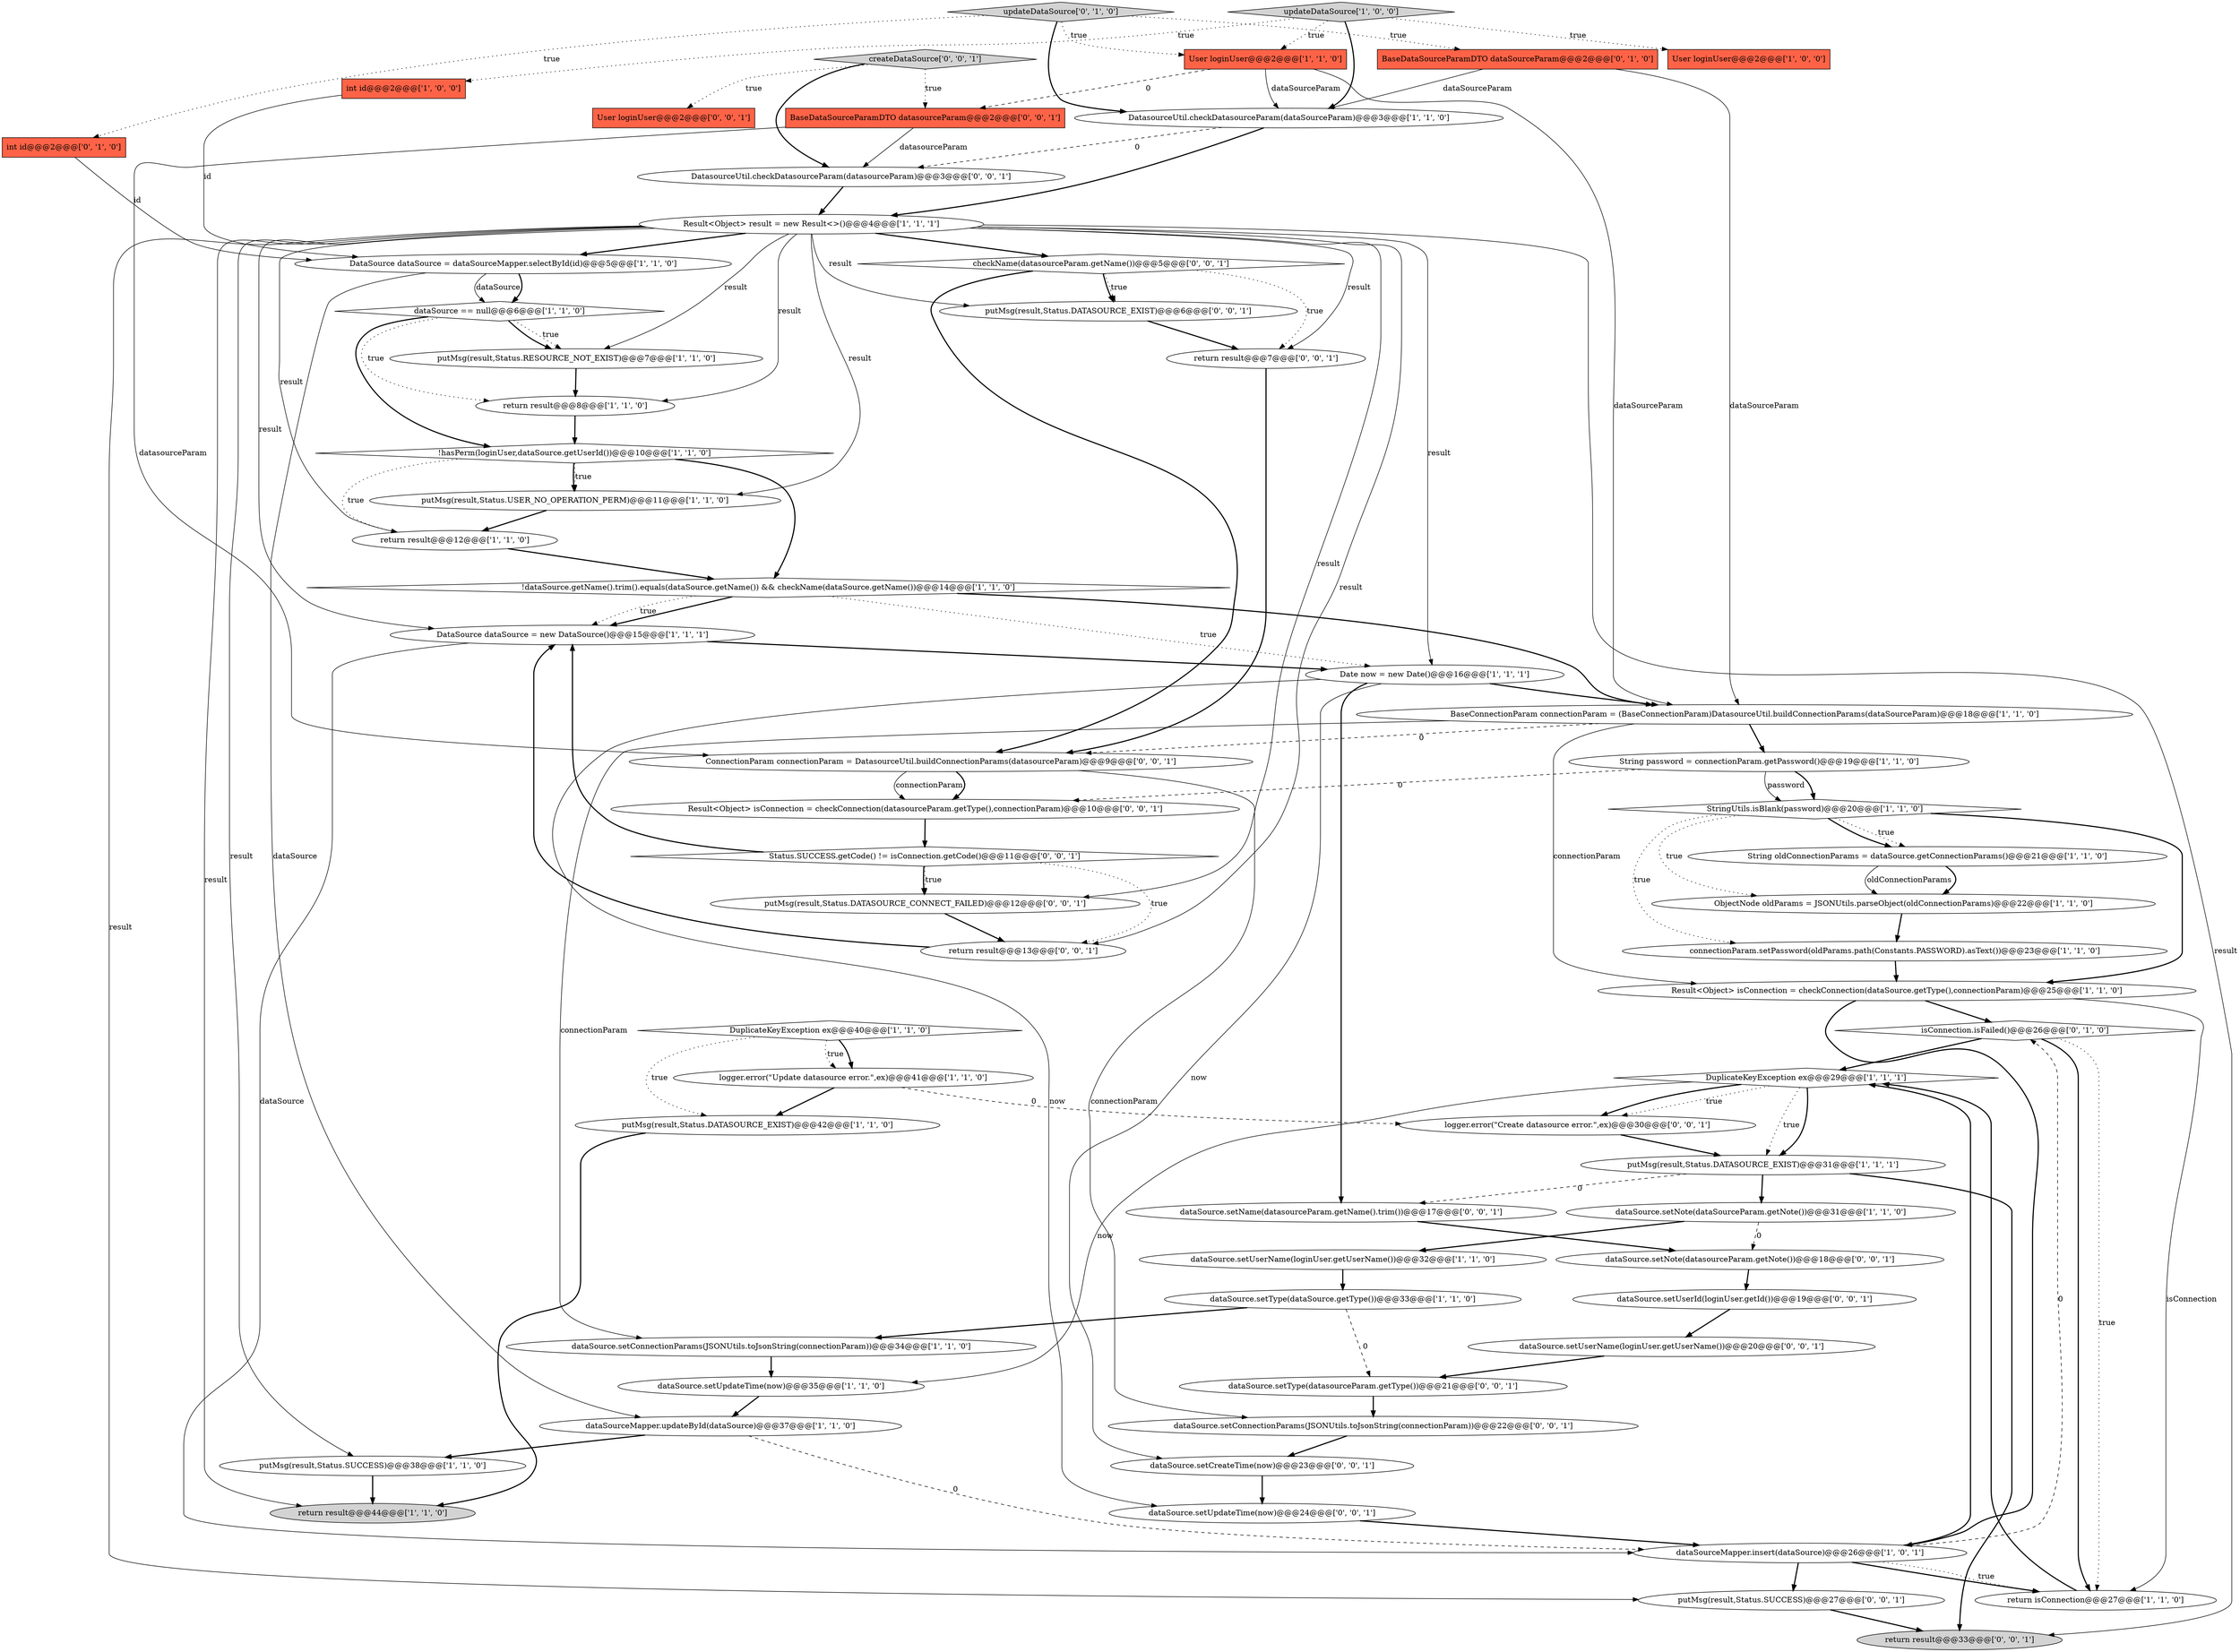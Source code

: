 digraph {
30 [style = filled, label = "ObjectNode oldParams = JSONUtils.parseObject(oldConnectionParams)@@@22@@@['1', '1', '0']", fillcolor = white, shape = ellipse image = "AAA0AAABBB1BBB"];
59 [style = filled, label = "dataSource.setUserId(loginUser.getId())@@@19@@@['0', '0', '1']", fillcolor = white, shape = ellipse image = "AAA0AAABBB3BBB"];
47 [style = filled, label = "logger.error(\"Create datasource error.\",ex)@@@30@@@['0', '0', '1']", fillcolor = white, shape = ellipse image = "AAA0AAABBB3BBB"];
38 [style = filled, label = "isConnection.isFailed()@@@26@@@['0', '1', '0']", fillcolor = white, shape = diamond image = "AAA1AAABBB2BBB"];
43 [style = filled, label = "Status.SUCCESS.getCode() != isConnection.getCode()@@@11@@@['0', '0', '1']", fillcolor = white, shape = diamond image = "AAA0AAABBB3BBB"];
13 [style = filled, label = "dataSource.setNote(dataSourceParam.getNote())@@@31@@@['1', '1', '0']", fillcolor = white, shape = ellipse image = "AAA0AAABBB1BBB"];
52 [style = filled, label = "dataSource.setUserName(loginUser.getUserName())@@@20@@@['0', '0', '1']", fillcolor = white, shape = ellipse image = "AAA0AAABBB3BBB"];
42 [style = filled, label = "dataSource.setUpdateTime(now)@@@24@@@['0', '0', '1']", fillcolor = white, shape = ellipse image = "AAA0AAABBB3BBB"];
54 [style = filled, label = "createDataSource['0', '0', '1']", fillcolor = lightgray, shape = diamond image = "AAA0AAABBB3BBB"];
18 [style = filled, label = "String password = connectionParam.getPassword()@@@19@@@['1', '1', '0']", fillcolor = white, shape = ellipse image = "AAA0AAABBB1BBB"];
2 [style = filled, label = "User loginUser@@@2@@@['1', '0', '0']", fillcolor = tomato, shape = box image = "AAA0AAABBB1BBB"];
27 [style = filled, label = "dataSourceMapper.insert(dataSource)@@@26@@@['1', '0', '1']", fillcolor = white, shape = ellipse image = "AAA0AAABBB1BBB"];
34 [style = filled, label = "putMsg(result,Status.SUCCESS)@@@38@@@['1', '1', '0']", fillcolor = white, shape = ellipse image = "AAA0AAABBB1BBB"];
44 [style = filled, label = "dataSource.setNote(datasourceParam.getNote())@@@18@@@['0', '0', '1']", fillcolor = white, shape = ellipse image = "AAA0AAABBB3BBB"];
3 [style = filled, label = "DuplicateKeyException ex@@@40@@@['1', '1', '0']", fillcolor = white, shape = diamond image = "AAA0AAABBB1BBB"];
22 [style = filled, label = "DataSource dataSource = dataSourceMapper.selectById(id)@@@5@@@['1', '1', '0']", fillcolor = white, shape = ellipse image = "AAA0AAABBB1BBB"];
51 [style = filled, label = "User loginUser@@@2@@@['0', '0', '1']", fillcolor = tomato, shape = box image = "AAA0AAABBB3BBB"];
61 [style = filled, label = "BaseDataSourceParamDTO datasourceParam@@@2@@@['0', '0', '1']", fillcolor = tomato, shape = box image = "AAA0AAABBB3BBB"];
49 [style = filled, label = "dataSource.setCreateTime(now)@@@23@@@['0', '0', '1']", fillcolor = white, shape = ellipse image = "AAA0AAABBB3BBB"];
53 [style = filled, label = "putMsg(result,Status.DATASOURCE_EXIST)@@@6@@@['0', '0', '1']", fillcolor = white, shape = ellipse image = "AAA0AAABBB3BBB"];
31 [style = filled, label = "dataSource.setType(dataSource.getType())@@@33@@@['1', '1', '0']", fillcolor = white, shape = ellipse image = "AAA0AAABBB1BBB"];
41 [style = filled, label = "int id@@@2@@@['0', '1', '0']", fillcolor = tomato, shape = box image = "AAA0AAABBB2BBB"];
60 [style = filled, label = "return result@@@33@@@['0', '0', '1']", fillcolor = lightgray, shape = ellipse image = "AAA0AAABBB3BBB"];
8 [style = filled, label = "dataSourceMapper.updateById(dataSource)@@@37@@@['1', '1', '0']", fillcolor = white, shape = ellipse image = "AAA0AAABBB1BBB"];
9 [style = filled, label = "Result<Object> result = new Result<>()@@@4@@@['1', '1', '1']", fillcolor = white, shape = ellipse image = "AAA0AAABBB1BBB"];
4 [style = filled, label = "DataSource dataSource = new DataSource()@@@15@@@['1', '1', '1']", fillcolor = white, shape = ellipse image = "AAA0AAABBB1BBB"];
12 [style = filled, label = "DuplicateKeyException ex@@@29@@@['1', '1', '1']", fillcolor = white, shape = diamond image = "AAA0AAABBB1BBB"];
36 [style = filled, label = "putMsg(result,Status.DATASOURCE_EXIST)@@@31@@@['1', '1', '1']", fillcolor = white, shape = ellipse image = "AAA0AAABBB1BBB"];
45 [style = filled, label = "return result@@@7@@@['0', '0', '1']", fillcolor = white, shape = ellipse image = "AAA0AAABBB3BBB"];
16 [style = filled, label = "connectionParam.setPassword(oldParams.path(Constants.PASSWORD).asText())@@@23@@@['1', '1', '0']", fillcolor = white, shape = ellipse image = "AAA0AAABBB1BBB"];
7 [style = filled, label = "DatasourceUtil.checkDatasourceParam(dataSourceParam)@@@3@@@['1', '1', '0']", fillcolor = white, shape = ellipse image = "AAA0AAABBB1BBB"];
11 [style = filled, label = "dataSource.setUserName(loginUser.getUserName())@@@32@@@['1', '1', '0']", fillcolor = white, shape = ellipse image = "AAA0AAABBB1BBB"];
19 [style = filled, label = "dataSource == null@@@6@@@['1', '1', '0']", fillcolor = white, shape = diamond image = "AAA0AAABBB1BBB"];
26 [style = filled, label = "StringUtils.isBlank(password)@@@20@@@['1', '1', '0']", fillcolor = white, shape = diamond image = "AAA0AAABBB1BBB"];
46 [style = filled, label = "Result<Object> isConnection = checkConnection(datasourceParam.getType(),connectionParam)@@@10@@@['0', '0', '1']", fillcolor = white, shape = ellipse image = "AAA0AAABBB3BBB"];
24 [style = filled, label = "User loginUser@@@2@@@['1', '1', '0']", fillcolor = tomato, shape = box image = "AAA0AAABBB1BBB"];
58 [style = filled, label = "dataSource.setConnectionParams(JSONUtils.toJsonString(connectionParam))@@@22@@@['0', '0', '1']", fillcolor = white, shape = ellipse image = "AAA0AAABBB3BBB"];
48 [style = filled, label = "ConnectionParam connectionParam = DatasourceUtil.buildConnectionParams(datasourceParam)@@@9@@@['0', '0', '1']", fillcolor = white, shape = ellipse image = "AAA0AAABBB3BBB"];
55 [style = filled, label = "checkName(datasourceParam.getName())@@@5@@@['0', '0', '1']", fillcolor = white, shape = diamond image = "AAA0AAABBB3BBB"];
29 [style = filled, label = "return result@@@8@@@['1', '1', '0']", fillcolor = white, shape = ellipse image = "AAA0AAABBB1BBB"];
33 [style = filled, label = "return result@@@44@@@['1', '1', '0']", fillcolor = lightgray, shape = ellipse image = "AAA0AAABBB1BBB"];
20 [style = filled, label = "Date now = new Date()@@@16@@@['1', '1', '1']", fillcolor = white, shape = ellipse image = "AAA0AAABBB1BBB"];
25 [style = filled, label = "return result@@@12@@@['1', '1', '0']", fillcolor = white, shape = ellipse image = "AAA0AAABBB1BBB"];
5 [style = filled, label = "dataSource.setUpdateTime(now)@@@35@@@['1', '1', '0']", fillcolor = white, shape = ellipse image = "AAA0AAABBB1BBB"];
63 [style = filled, label = "putMsg(result,Status.DATASOURCE_CONNECT_FAILED)@@@12@@@['0', '0', '1']", fillcolor = white, shape = ellipse image = "AAA0AAABBB3BBB"];
62 [style = filled, label = "dataSource.setName(datasourceParam.getName().trim())@@@17@@@['0', '0', '1']", fillcolor = white, shape = ellipse image = "AAA0AAABBB3BBB"];
21 [style = filled, label = "Result<Object> isConnection = checkConnection(dataSource.getType(),connectionParam)@@@25@@@['1', '1', '0']", fillcolor = white, shape = ellipse image = "AAA0AAABBB1BBB"];
37 [style = filled, label = "putMsg(result,Status.USER_NO_OPERATION_PERM)@@@11@@@['1', '1', '0']", fillcolor = white, shape = ellipse image = "AAA0AAABBB1BBB"];
0 [style = filled, label = "!dataSource.getName().trim().equals(dataSource.getName()) && checkName(dataSource.getName())@@@14@@@['1', '1', '0']", fillcolor = white, shape = diamond image = "AAA0AAABBB1BBB"];
56 [style = filled, label = "putMsg(result,Status.SUCCESS)@@@27@@@['0', '0', '1']", fillcolor = white, shape = ellipse image = "AAA0AAABBB3BBB"];
50 [style = filled, label = "dataSource.setType(datasourceParam.getType())@@@21@@@['0', '0', '1']", fillcolor = white, shape = ellipse image = "AAA0AAABBB3BBB"];
32 [style = filled, label = "updateDataSource['1', '0', '0']", fillcolor = lightgray, shape = diamond image = "AAA0AAABBB1BBB"];
57 [style = filled, label = "DatasourceUtil.checkDatasourceParam(datasourceParam)@@@3@@@['0', '0', '1']", fillcolor = white, shape = ellipse image = "AAA0AAABBB3BBB"];
10 [style = filled, label = "String oldConnectionParams = dataSource.getConnectionParams()@@@21@@@['1', '1', '0']", fillcolor = white, shape = ellipse image = "AAA0AAABBB1BBB"];
1 [style = filled, label = "putMsg(result,Status.RESOURCE_NOT_EXIST)@@@7@@@['1', '1', '0']", fillcolor = white, shape = ellipse image = "AAA0AAABBB1BBB"];
6 [style = filled, label = "putMsg(result,Status.DATASOURCE_EXIST)@@@42@@@['1', '1', '0']", fillcolor = white, shape = ellipse image = "AAA0AAABBB1BBB"];
14 [style = filled, label = "int id@@@2@@@['1', '0', '0']", fillcolor = tomato, shape = box image = "AAA0AAABBB1BBB"];
23 [style = filled, label = "dataSource.setConnectionParams(JSONUtils.toJsonString(connectionParam))@@@34@@@['1', '1', '0']", fillcolor = white, shape = ellipse image = "AAA0AAABBB1BBB"];
35 [style = filled, label = "logger.error(\"Update datasource error.\",ex)@@@41@@@['1', '1', '0']", fillcolor = white, shape = ellipse image = "AAA0AAABBB1BBB"];
17 [style = filled, label = "return isConnection@@@27@@@['1', '1', '0']", fillcolor = white, shape = ellipse image = "AAA0AAABBB1BBB"];
39 [style = filled, label = "BaseDataSourceParamDTO dataSourceParam@@@2@@@['0', '1', '0']", fillcolor = tomato, shape = box image = "AAA0AAABBB2BBB"];
40 [style = filled, label = "updateDataSource['0', '1', '0']", fillcolor = lightgray, shape = diamond image = "AAA0AAABBB2BBB"];
64 [style = filled, label = "return result@@@13@@@['0', '0', '1']", fillcolor = white, shape = ellipse image = "AAA0AAABBB3BBB"];
15 [style = filled, label = "BaseConnectionParam connectionParam = (BaseConnectionParam)DatasourceUtil.buildConnectionParams(dataSourceParam)@@@18@@@['1', '1', '0']", fillcolor = white, shape = ellipse image = "AAA0AAABBB1BBB"];
28 [style = filled, label = "!hasPerm(loginUser,dataSource.getUserId())@@@10@@@['1', '1', '0']", fillcolor = white, shape = diamond image = "AAA0AAABBB1BBB"];
39->15 [style = solid, label="dataSourceParam"];
43->4 [style = bold, label=""];
0->4 [style = bold, label=""];
61->48 [style = solid, label="datasourceParam"];
15->21 [style = solid, label="connectionParam"];
19->28 [style = bold, label=""];
10->30 [style = bold, label=""];
15->48 [style = dashed, label="0"];
64->4 [style = bold, label=""];
45->48 [style = bold, label=""];
59->52 [style = bold, label=""];
40->24 [style = dotted, label="true"];
26->10 [style = dotted, label="true"];
15->23 [style = solid, label="connectionParam"];
26->16 [style = dotted, label="true"];
43->64 [style = dotted, label="true"];
13->11 [style = bold, label=""];
0->15 [style = bold, label=""];
3->35 [style = bold, label=""];
4->27 [style = solid, label="dataSource"];
28->37 [style = dotted, label="true"];
3->6 [style = dotted, label="true"];
38->17 [style = bold, label=""];
32->7 [style = bold, label=""];
63->64 [style = bold, label=""];
28->0 [style = bold, label=""];
31->23 [style = bold, label=""];
35->6 [style = bold, label=""];
9->55 [style = bold, label=""];
9->37 [style = solid, label="result"];
26->21 [style = bold, label=""];
43->63 [style = bold, label=""];
14->22 [style = solid, label="id"];
22->19 [style = solid, label="dataSource"];
11->31 [style = bold, label=""];
7->9 [style = bold, label=""];
20->15 [style = bold, label=""];
47->36 [style = bold, label=""];
12->5 [style = solid, label="now"];
1->29 [style = bold, label=""];
32->14 [style = dotted, label="true"];
9->60 [style = solid, label="result"];
24->61 [style = dashed, label="0"];
12->47 [style = bold, label=""];
7->57 [style = dashed, label="0"];
48->46 [style = solid, label="connectionParam"];
30->16 [style = bold, label=""];
40->41 [style = dotted, label="true"];
9->34 [style = solid, label="result"];
39->7 [style = solid, label="dataSourceParam"];
20->49 [style = solid, label="now"];
54->57 [style = bold, label=""];
9->64 [style = solid, label="result"];
32->24 [style = dotted, label="true"];
58->49 [style = bold, label=""];
3->35 [style = dotted, label="true"];
28->25 [style = dotted, label="true"];
27->17 [style = bold, label=""];
40->7 [style = bold, label=""];
27->38 [style = dashed, label="0"];
0->20 [style = dotted, label="true"];
23->5 [style = bold, label=""];
22->8 [style = solid, label="dataSource"];
36->60 [style = bold, label=""];
21->17 [style = solid, label="isConnection"];
35->47 [style = dashed, label="0"];
46->43 [style = bold, label=""];
9->29 [style = solid, label="result"];
20->42 [style = solid, label="now"];
61->57 [style = solid, label="datasourceParam"];
22->19 [style = bold, label=""];
42->27 [style = bold, label=""];
12->47 [style = dotted, label="true"];
5->8 [style = bold, label=""];
32->2 [style = dotted, label="true"];
15->18 [style = bold, label=""];
41->22 [style = solid, label="id"];
9->1 [style = solid, label="result"];
34->33 [style = bold, label=""];
26->30 [style = dotted, label="true"];
18->26 [style = bold, label=""];
8->27 [style = dashed, label="0"];
56->60 [style = bold, label=""];
55->48 [style = bold, label=""];
9->45 [style = solid, label="result"];
44->59 [style = bold, label=""];
18->46 [style = dashed, label="0"];
55->45 [style = dotted, label="true"];
50->58 [style = bold, label=""];
53->45 [style = bold, label=""];
19->29 [style = dotted, label="true"];
9->25 [style = solid, label="result"];
9->20 [style = solid, label="result"];
13->44 [style = dashed, label="0"];
21->38 [style = bold, label=""];
49->42 [style = bold, label=""];
19->1 [style = dotted, label="true"];
55->53 [style = bold, label=""];
25->0 [style = bold, label=""];
10->30 [style = solid, label="oldConnectionParams"];
12->36 [style = dotted, label="true"];
9->22 [style = bold, label=""];
48->58 [style = solid, label="connectionParam"];
9->56 [style = solid, label="result"];
27->12 [style = bold, label=""];
19->1 [style = bold, label=""];
27->17 [style = dotted, label="true"];
29->28 [style = bold, label=""];
20->62 [style = bold, label=""];
57->9 [style = bold, label=""];
27->56 [style = bold, label=""];
18->26 [style = solid, label="password"];
17->12 [style = bold, label=""];
62->44 [style = bold, label=""];
9->53 [style = solid, label="result"];
26->10 [style = bold, label=""];
52->50 [style = bold, label=""];
54->51 [style = dotted, label="true"];
6->33 [style = bold, label=""];
4->20 [style = bold, label=""];
43->63 [style = dotted, label="true"];
38->12 [style = bold, label=""];
8->34 [style = bold, label=""];
24->15 [style = solid, label="dataSourceParam"];
9->33 [style = solid, label="result"];
16->21 [style = bold, label=""];
54->61 [style = dotted, label="true"];
36->13 [style = bold, label=""];
28->37 [style = bold, label=""];
48->46 [style = bold, label=""];
21->27 [style = bold, label=""];
24->7 [style = solid, label="dataSourceParam"];
40->39 [style = dotted, label="true"];
36->62 [style = dashed, label="0"];
0->4 [style = dotted, label="true"];
38->17 [style = dotted, label="true"];
31->50 [style = dashed, label="0"];
37->25 [style = bold, label=""];
12->36 [style = bold, label=""];
55->53 [style = dotted, label="true"];
9->63 [style = solid, label="result"];
9->4 [style = solid, label="result"];
}
